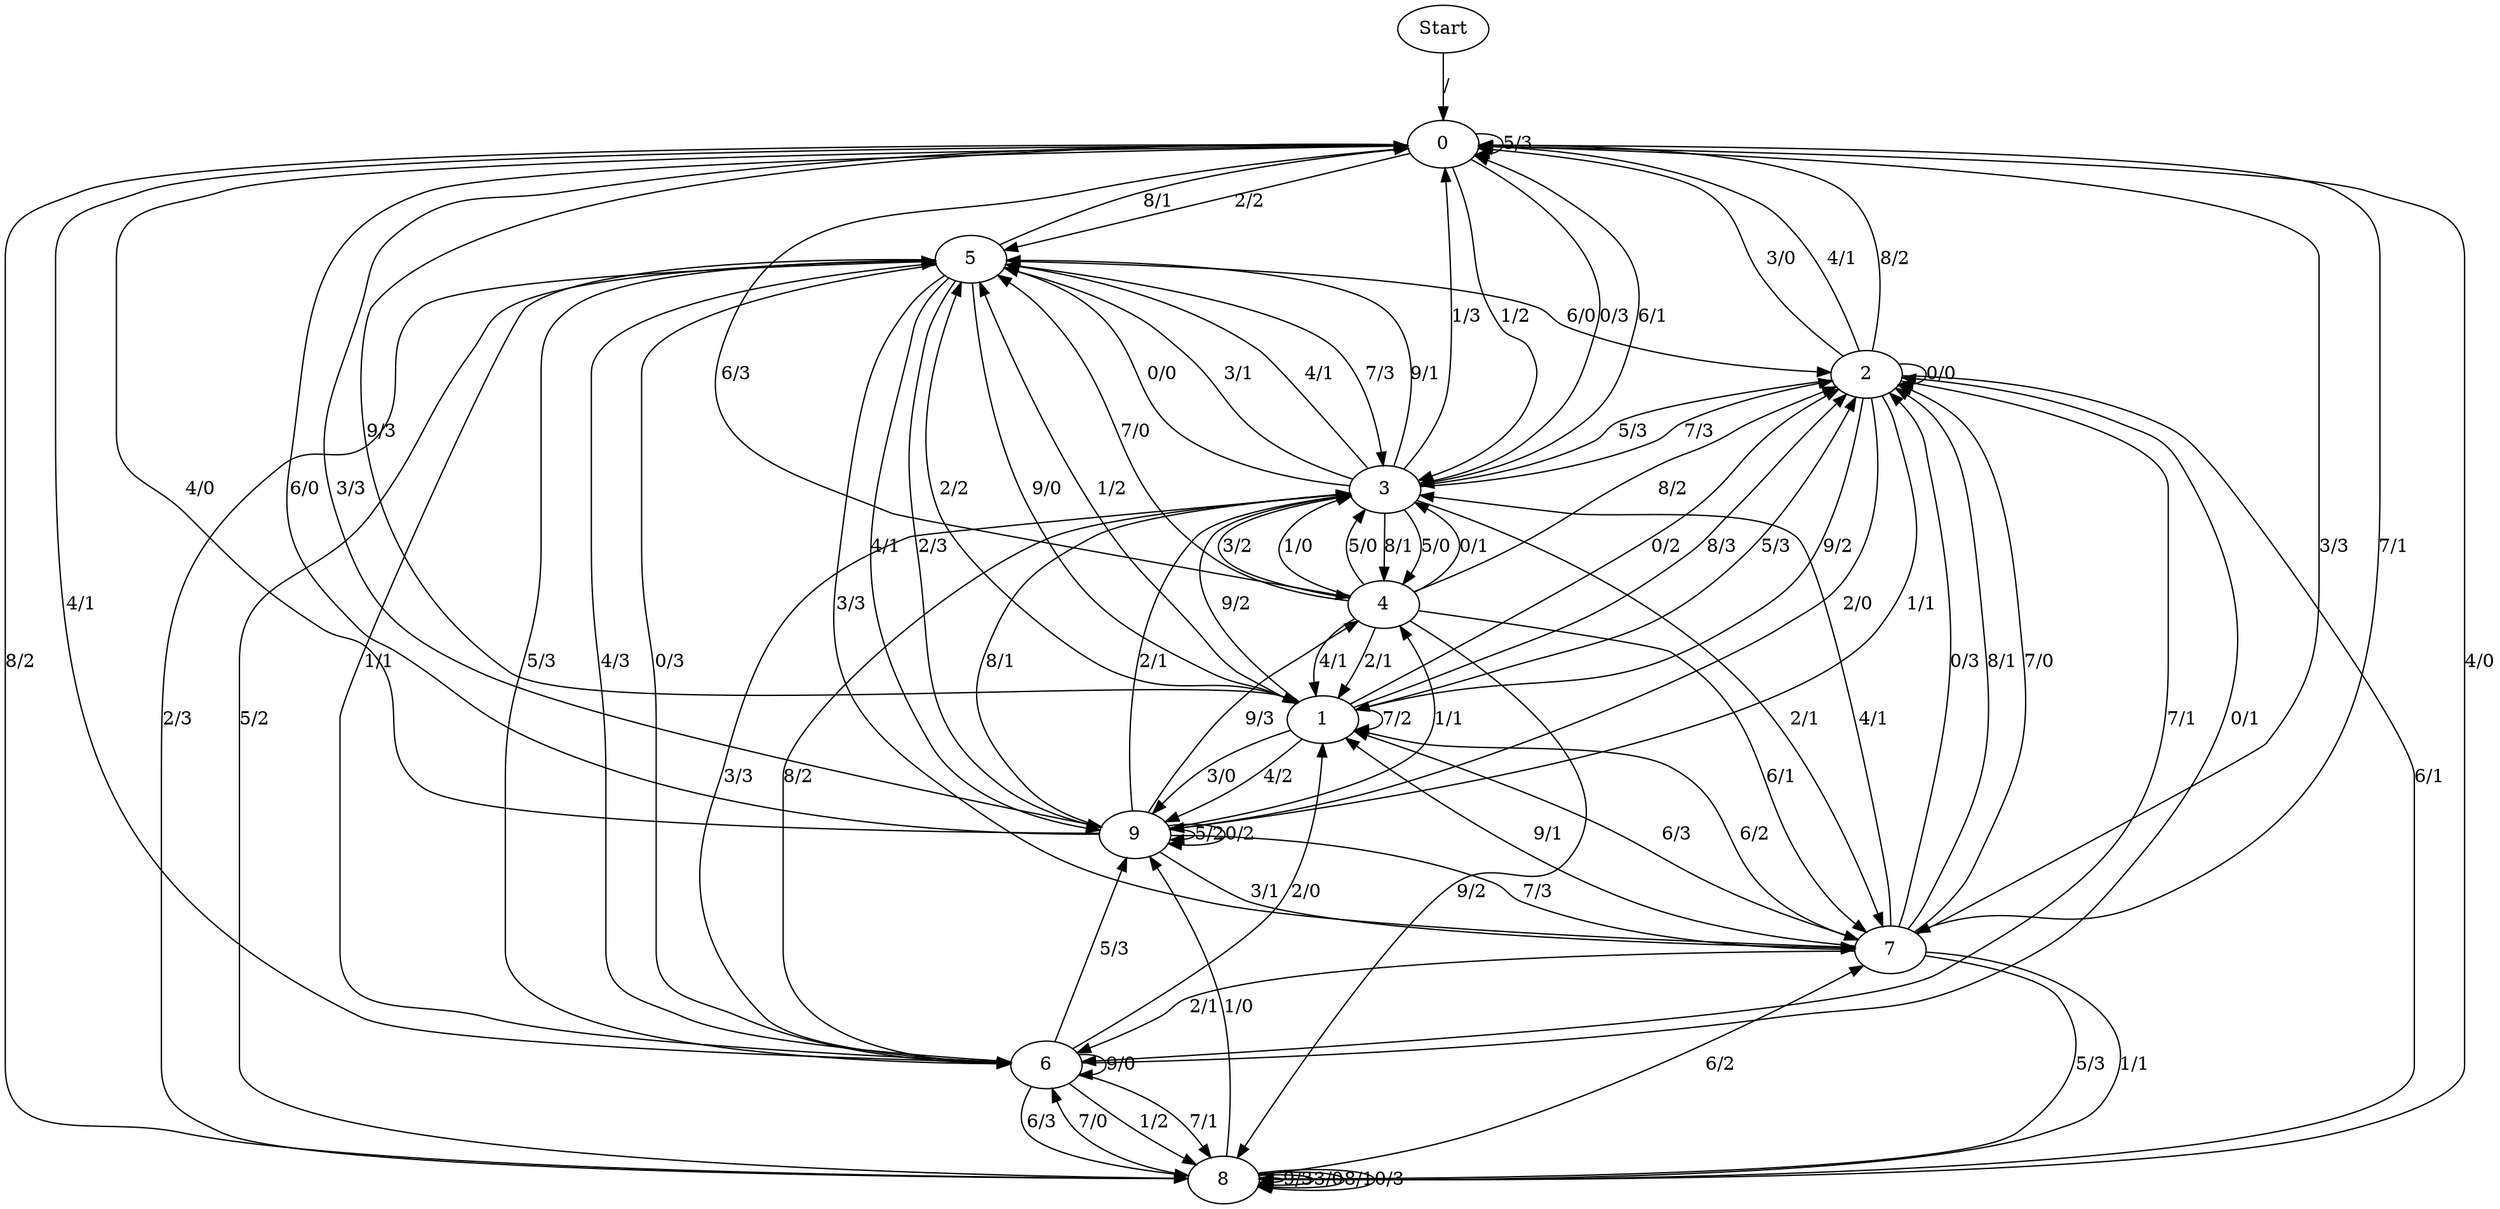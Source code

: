 digraph {
	Start -> 0 [label="/"]
	0 -> 5 [label="2/2"]
	0 -> 7 [label="7/1"]
	0 -> 8 [label="8/2"]
	0 -> 6 [label="4/1"]
	0 -> 0 [label="5/3"]
	0 -> 9 [label="3/3"]
	0 -> 1 [label="9/3"]
	0 -> 3 [label="1/2"]
	0 -> 4 [label="6/3"]
	0 -> 3 [label="0/3"]
	3 -> 5 [label="9/1"]
	3 -> 5 [label="0/0"]
	3 -> 0 [label="6/1"]
	3 -> 7 [label="2/1"]
	3 -> 5 [label="3/1"]
	3 -> 4 [label="8/1"]
	3 -> 4 [label="5/0"]
	3 -> 5 [label="4/1"]
	3 -> 2 [label="7/3"]
	3 -> 0 [label="1/3"]
	4 -> 8 [label="9/2"]
	4 -> 1 [label="2/1"]
	4 -> 7 [label="6/1"]
	4 -> 5 [label="7/0"]
	4 -> 3 [label="0/1"]
	4 -> 3 [label="3/2"]
	4 -> 3 [label="1/0"]
	4 -> 3 [label="5/0"]
	4 -> 2 [label="8/2"]
	4 -> 1 [label="4/1"]
	2 -> 9 [label="2/0"]
	2 -> 0 [label="8/2"]
	2 -> 2 [label="0/0"]
	2 -> 8 [label="6/1"]
	2 -> 6 [label="7/1"]
	2 -> 0 [label="3/0"]
	2 -> 9 [label="1/1"]
	2 -> 0 [label="4/1"]
	2 -> 1 [label="9/2"]
	2 -> 3 [label="5/3"]
	9 -> 9 [label="5/2"]
	9 -> 0 [label="4/0"]
	9 -> 7 [label="7/3"]
	9 -> 0 [label="6/0"]
	9 -> 3 [label="8/1"]
	9 -> 4 [label="1/1"]
	9 -> 4 [label="9/3"]
	9 -> 3 [label="2/1"]
	9 -> 7 [label="3/1"]
	9 -> 9 [label="0/2"]
	1 -> 3 [label="9/2"]
	1 -> 2 [label="0/2"]
	1 -> 1 [label="7/2"]
	1 -> 9 [label="3/0"]
	1 -> 7 [label="6/2"]
	1 -> 2 [label="8/3"]
	1 -> 5 [label="1/2"]
	1 -> 2 [label="5/3"]
	1 -> 9 [label="4/2"]
	1 -> 5 [label="2/2"]
	7 -> 0 [label="3/3"]
	7 -> 8 [label="5/3"]
	7 -> 2 [label="0/3"]
	7 -> 1 [label="9/1"]
	7 -> 3 [label="4/1"]
	7 -> 2 [label="8/1"]
	7 -> 6 [label="2/1"]
	7 -> 1 [label="6/3"]
	7 -> 2 [label="7/0"]
	7 -> 8 [label="1/1"]
	8 -> 9 [label="1/0"]
	8 -> 8 [label="9/3"]
	8 -> 0 [label="4/0"]
	8 -> 8 [label="3/0"]
	8 -> 7 [label="6/2"]
	8 -> 5 [label="2/3"]
	8 -> 5 [label="5/2"]
	8 -> 8 [label="8/1"]
	8 -> 8 [label="0/3"]
	8 -> 6 [label="7/0"]
	5 -> 6 [label="0/3"]
	5 -> 6 [label="1/1"]
	5 -> 3 [label="7/3"]
	5 -> 1 [label="9/0"]
	5 -> 2 [label="6/0"]
	5 -> 9 [label="2/3"]
	5 -> 0 [label="8/1"]
	5 -> 6 [label="5/3"]
	5 -> 7 [label="3/3"]
	5 -> 9 [label="4/1"]
	6 -> 1 [label="2/0"]
	6 -> 3 [label="3/3"]
	6 -> 5 [label="4/3"]
	6 -> 6 [label="9/0"]
	6 -> 8 [label="1/2"]
	6 -> 2 [label="0/1"]
	6 -> 8 [label="6/3"]
	6 -> 3 [label="8/2"]
	6 -> 9 [label="5/3"]
	6 -> 8 [label="7/1"]
}